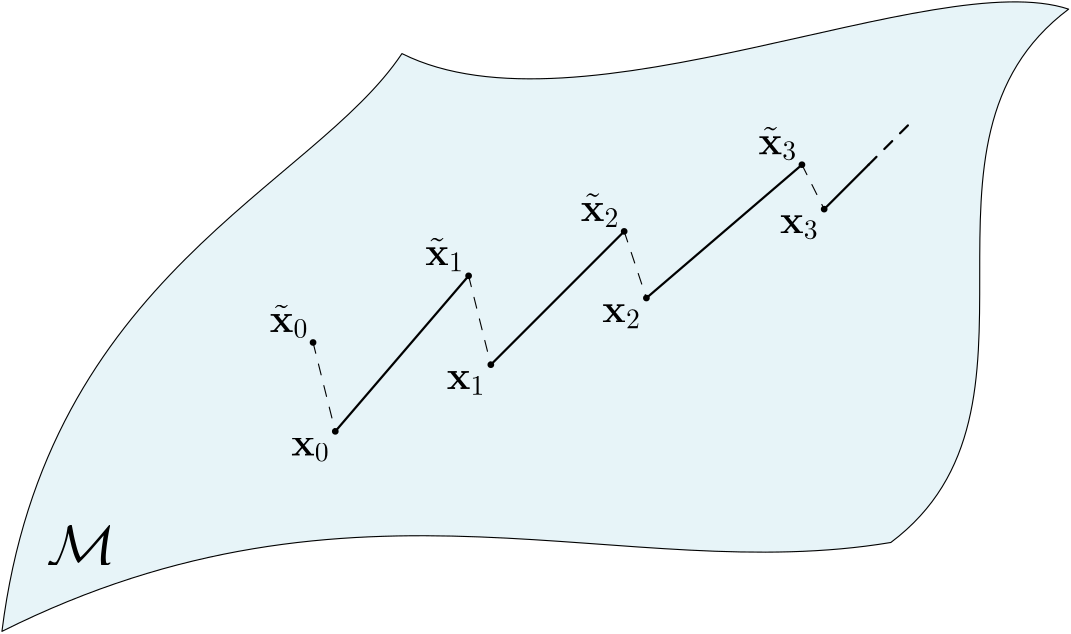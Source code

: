 <?xml version="1.0"?>
<!DOCTYPE ipe SYSTEM "ipe.dtd">
<ipe version="70218" creator="Ipe 7.2.29">
<info created="D:20240712094736" modified="D:20240712095333"/>
<ipestyle name="basic">
<symbol name="arrow/arc(spx)">
<path stroke="sym-stroke" fill="sym-stroke" pen="sym-pen">
0 0 m
-1 0.333 l
-1 -0.333 l
h
</path>
</symbol>
<symbol name="arrow/farc(spx)">
<path stroke="sym-stroke" fill="white" pen="sym-pen">
0 0 m
-1 0.333 l
-1 -0.333 l
h
</path>
</symbol>
<symbol name="arrow/ptarc(spx)">
<path stroke="sym-stroke" fill="sym-stroke" pen="sym-pen">
0 0 m
-1 0.333 l
-0.8 0 l
-1 -0.333 l
h
</path>
</symbol>
<symbol name="arrow/fptarc(spx)">
<path stroke="sym-stroke" fill="white" pen="sym-pen">
0 0 m
-1 0.333 l
-0.8 0 l
-1 -0.333 l
h
</path>
</symbol>
<symbol name="mark/circle(sx)" transformations="translations">
<path fill="sym-stroke">
0.6 0 0 0.6 0 0 e
0.4 0 0 0.4 0 0 e
</path>
</symbol>
<symbol name="mark/disk(sx)" transformations="translations">
<path fill="sym-stroke">
0.6 0 0 0.6 0 0 e
</path>
</symbol>
<symbol name="mark/fdisk(sfx)" transformations="translations">
<group>
<path fill="sym-fill">
0.5 0 0 0.5 0 0 e
</path>
<path fill="sym-stroke" fillrule="eofill">
0.6 0 0 0.6 0 0 e
0.4 0 0 0.4 0 0 e
</path>
</group>
</symbol>
<symbol name="mark/box(sx)" transformations="translations">
<path fill="sym-stroke" fillrule="eofill">
-0.6 -0.6 m
0.6 -0.6 l
0.6 0.6 l
-0.6 0.6 l
h
-0.4 -0.4 m
0.4 -0.4 l
0.4 0.4 l
-0.4 0.4 l
h
</path>
</symbol>
<symbol name="mark/square(sx)" transformations="translations">
<path fill="sym-stroke">
-0.6 -0.6 m
0.6 -0.6 l
0.6 0.6 l
-0.6 0.6 l
h
</path>
</symbol>
<symbol name="mark/fsquare(sfx)" transformations="translations">
<group>
<path fill="sym-fill">
-0.5 -0.5 m
0.5 -0.5 l
0.5 0.5 l
-0.5 0.5 l
h
</path>
<path fill="sym-stroke" fillrule="eofill">
-0.6 -0.6 m
0.6 -0.6 l
0.6 0.6 l
-0.6 0.6 l
h
-0.4 -0.4 m
0.4 -0.4 l
0.4 0.4 l
-0.4 0.4 l
h
</path>
</group>
</symbol>
<symbol name="mark/cross(sx)" transformations="translations">
<group>
<path fill="sym-stroke">
-0.43 -0.57 m
0.57 0.43 l
0.43 0.57 l
-0.57 -0.43 l
h
</path>
<path fill="sym-stroke">
-0.43 0.57 m
0.57 -0.43 l
0.43 -0.57 l
-0.57 0.43 l
h
</path>
</group>
</symbol>
<symbol name="arrow/fnormal(spx)">
<path stroke="sym-stroke" fill="white" pen="sym-pen">
0 0 m
-1 0.333 l
-1 -0.333 l
h
</path>
</symbol>
<symbol name="arrow/pointed(spx)">
<path stroke="sym-stroke" fill="sym-stroke" pen="sym-pen">
0 0 m
-1 0.333 l
-0.8 0 l
-1 -0.333 l
h
</path>
</symbol>
<symbol name="arrow/fpointed(spx)">
<path stroke="sym-stroke" fill="white" pen="sym-pen">
0 0 m
-1 0.333 l
-0.8 0 l
-1 -0.333 l
h
</path>
</symbol>
<symbol name="arrow/linear(spx)">
<path stroke="sym-stroke" pen="sym-pen">
-1 0.333 m
0 0 l
-1 -0.333 l
</path>
</symbol>
<symbol name="arrow/fdouble(spx)">
<path stroke="sym-stroke" fill="white" pen="sym-pen">
0 0 m
-1 0.333 l
-1 -0.333 l
h
-1 0 m
-2 0.333 l
-2 -0.333 l
h
</path>
</symbol>
<symbol name="arrow/double(spx)">
<path stroke="sym-stroke" fill="sym-stroke" pen="sym-pen">
0 0 m
-1 0.333 l
-1 -0.333 l
h
-1 0 m
-2 0.333 l
-2 -0.333 l
h
</path>
</symbol>
<symbol name="arrow/mid-normal(spx)">
<path stroke="sym-stroke" fill="sym-stroke" pen="sym-pen">
0.5 0 m
-0.5 0.333 l
-0.5 -0.333 l
h
</path>
</symbol>
<symbol name="arrow/mid-fnormal(spx)">
<path stroke="sym-stroke" fill="white" pen="sym-pen">
0.5 0 m
-0.5 0.333 l
-0.5 -0.333 l
h
</path>
</symbol>
<symbol name="arrow/mid-pointed(spx)">
<path stroke="sym-stroke" fill="sym-stroke" pen="sym-pen">
0.5 0 m
-0.5 0.333 l
-0.3 0 l
-0.5 -0.333 l
h
</path>
</symbol>
<symbol name="arrow/mid-fpointed(spx)">
<path stroke="sym-stroke" fill="white" pen="sym-pen">
0.5 0 m
-0.5 0.333 l
-0.3 0 l
-0.5 -0.333 l
h
</path>
</symbol>
<symbol name="arrow/mid-double(spx)">
<path stroke="sym-stroke" fill="sym-stroke" pen="sym-pen">
1 0 m
0 0.333 l
0 -0.333 l
h
0 0 m
-1 0.333 l
-1 -0.333 l
h
</path>
</symbol>
<symbol name="arrow/mid-fdouble(spx)">
<path stroke="sym-stroke" fill="white" pen="sym-pen">
1 0 m
0 0.333 l
0 -0.333 l
h
0 0 m
-1 0.333 l
-1 -0.333 l
h
</path>
</symbol>
<anglesize name="22.5 deg" value="22.5"/>
<anglesize name="30 deg" value="30"/>
<anglesize name="45 deg" value="45"/>
<anglesize name="60 deg" value="60"/>
<anglesize name="90 deg" value="90"/>
<arrowsize name="large" value="10"/>
<arrowsize name="small" value="5"/>
<arrowsize name="tiny" value="3"/>
<color name="blue" value="0 0 1"/>
<color name="brown" value="0.647 0.165 0.165"/>
<color name="darkblue" value="0 0 0.545"/>
<color name="darkcyan" value="0 0.545 0.545"/>
<color name="darkgray" value="0.663"/>
<color name="darkgreen" value="0 0.392 0"/>
<color name="darkmagenta" value="0.545 0 0.545"/>
<color name="darkorange" value="1 0.549 0"/>
<color name="darkred" value="0.545 0 0"/>
<color name="gold" value="1 0.843 0"/>
<color name="gray" value="0.745"/>
<color name="green" value="0 1 0"/>
<color name="lightblue" value="0.678 0.847 0.902"/>
<color name="lightcyan" value="0.878 1 1"/>
<color name="lightgray" value="0.827"/>
<color name="lightgreen" value="0.565 0.933 0.565"/>
<color name="lightyellow" value="1 1 0.878"/>
<color name="navy" value="0 0 0.502"/>
<color name="orange" value="1 0.647 0"/>
<color name="pink" value="1 0.753 0.796"/>
<color name="purple" value="0.627 0.125 0.941"/>
<color name="red" value="1 0 0"/>
<color name="seagreen" value="0.18 0.545 0.341"/>
<color name="turquoise" value="0.251 0.878 0.816"/>
<color name="violet" value="0.933 0.51 0.933"/>
<color name="yellow" value="1 1 0"/>
<dashstyle name="dash dot dotted" value="[4 2 1 2 1 2] 0"/>
<dashstyle name="dash dotted" value="[4 2 1 2] 0"/>
<dashstyle name="dashed" value="[4] 0"/>
<dashstyle name="dotted" value="[1 3] 0"/>
<gridsize name="10 pts (~3.5 mm)" value="10"/>
<gridsize name="14 pts (~5 mm)" value="14"/>
<gridsize name="16 pts (~6 mm)" value="16"/>
<gridsize name="20 pts (~7 mm)" value="20"/>
<gridsize name="28 pts (~10 mm)" value="28"/>
<gridsize name="32 pts (~12 mm)" value="32"/>
<gridsize name="4 pts" value="4"/>
<gridsize name="56 pts (~20 mm)" value="56"/>
<gridsize name="8 pts (~3 mm)" value="8"/>
<opacity name="10%" value="0.1"/>
<opacity name="30%" value="0.3"/>
<opacity name="50%" value="0.5"/>
<opacity name="75%" value="0.75"/>
<pen name="fat" value="1.2"/>
<pen name="heavier" value="0.8"/>
<pen name="ultrafat" value="2"/>
<symbolsize name="large" value="5"/>
<symbolsize name="small" value="2"/>
<symbolsize name="tiny" value="1.1"/>
<textsize name="Huge" value="\Huge"/>
<textsize name="LARGE" value="\LARGE"/>
<textsize name="Large" value="\Large"/>
<textsize name="footnote" value="\footnotesize"/>
<textsize name="huge" value="\huge"/>
<textsize name="large" value="\large"/>
<textsize name="script" value="\scriptsize"/>
<textsize name="small" value="\small"/>
<textsize name="tiny" value="\tiny"/>
<textstyle name="center" begin="\begin{center}" end="\end{center}"/>
<textstyle name="item" begin="\begin{itemize}\item{}" end="\end{itemize}"/>
<textstyle name="itemize" begin="\begin{itemize}" end="\end{itemize}"/>
<tiling name="falling" angle="-60" step="4" width="1"/>
<tiling name="rising" angle="30" step="4" width="1"/>
</ipestyle>
<page>
<layer name="alpha"/>
<view layers="alpha" active="alpha"/>
<path layer="alpha" matrix="1 0 0 1 -8 16" stroke="black" fill="lightblue" cap="1" opacity="30%" stroke-opacity="opaque">
128 320 m
256 384
352 336
448 352 c
512 400
448 496
512 544 c
464 560
336 496
272 528 c
240 480
144 448
128 320 c
h
</path>
<path matrix="1 0 0 1 24 24" stroke="black" fill="lightblue" pen="heavier" cap="1" opacity="30%" stroke-opacity="opaque">
216 384 m
264 440 l
</path>
<path stroke="black" fill="lightblue" pen="heavier" cap="1" opacity="30%" stroke-opacity="opaque">
296 432 m
344 480 l
</path>
<path stroke="black" fill="lightblue" pen="heavier" cap="1" opacity="30%" stroke-opacity="opaque">
352 456 m
408 504 l
</path>
<path stroke="black" fill="lightblue" dash="dashed" cap="1" opacity="30%" stroke-opacity="opaque">
288 464 m
296 432 l
</path>
<path stroke="black" fill="lightblue" dash="dashed" cap="1" opacity="30%" stroke-opacity="opaque">
344 480 m
352 456 l
</path>
<path matrix="1 0 0 1 -24 0" stroke="black" fill="lightblue" dash="dashed" cap="1" opacity="30%" stroke-opacity="opaque">
432 504 m
440 488 l
</path>
<path stroke="black" fill="lightblue" dash="dashed" cap="1" opacity="30%" stroke-opacity="opaque">
232 440 m
240 408 l
</path>
<use name="mark/disk(sx)" pos="240 408" size="small" stroke="black"/>
<use name="mark/disk(sx)" pos="232 440" size="small" stroke="black"/>
<use name="mark/disk(sx)" pos="288 464" size="small" stroke="black"/>
<use name="mark/disk(sx)" pos="296 432" size="small" stroke="black"/>
<use name="mark/disk(sx)" pos="344 480" size="small" stroke="black"/>
<use name="mark/disk(sx)" pos="352 456" size="small" stroke="black"/>
<use matrix="1 0 0 1 -24 0" name="mark/disk(sx)" pos="432 504" size="small" stroke="black"/>
<use matrix="1 0 0 1 -24 0" name="mark/disk(sx)" pos="440 488" size="small" stroke="black"/>
<text matrix="1 0 0 1 56.3974 91.7626" transformations="translations" pos="160 352" stroke="black" type="label" width="13.998" height="9.723" depth="2.15" valign="baseline" size="Large" style="math">\tilde{\mathbf{x}}_{0}</text>
<text matrix="1 0 0 1 112.397 115.763" transformations="translations" pos="160 352" stroke="black" type="label" width="13.998" height="9.723" depth="2.15" valign="baseline" size="Large" style="math">\tilde{\mathbf{x}}_{1}</text>
<text matrix="1 0 0 1 168.397 131.763" transformations="translations" pos="160 352" stroke="black" type="label" width="13.998" height="9.723" depth="2.15" valign="baseline" size="Large" style="math">\tilde{\mathbf{x}}_{2}</text>
<text matrix="1 0 0 1 232.397 155.763" transformations="translations" pos="160 352" stroke="black" type="label" width="13.998" height="9.723" depth="2.15" valign="baseline" size="Large" style="math">\tilde{\mathbf{x}}_{3}</text>
<text matrix="1 0 0 1 64.1192 47.2949" transformations="translations" pos="160 352" stroke="black" type="label" width="13.998" height="6.378" depth="2.15" valign="baseline" size="Large" style="math">\mathbf{x}_{0}</text>
<text matrix="1 0 0 1 120.119 71.2949" transformations="translations" pos="160 352" stroke="black" type="label" width="13.998" height="6.378" depth="2.15" valign="baseline" size="Large" style="math">\mathbf{x}_{1}</text>
<text matrix="1 0 0 1 176.119 95.2949" transformations="translations" pos="160 352" stroke="black" type="label" width="13.998" height="6.378" depth="2.15" valign="baseline" size="Large" style="math">\mathbf{x}_{2}</text>
<text matrix="1 0 0 1 240.119 127.295" transformations="translations" pos="160 352" stroke="black" type="label" width="13.998" height="6.378" depth="2.15" valign="baseline" size="Large" style="math">\mathbf{x}_{3}</text>
<path stroke="black" fill="lightblue" pen="heavier" cap="1" opacity="30%" stroke-opacity="opaque">
416 488 m
432 504 l
</path>
<path stroke="black" fill="lightblue" dash="dashed" pen="heavier" cap="1" opacity="30%" stroke-opacity="opaque">
432 504 m
448 520 l
</path>
<text matrix="1 0 0 1 -24 8" transformations="translations" pos="160 352" stroke="black" type="label" width="24.814" height="14.119" depth="0" valign="baseline" size="huge" style="math">\mathcal{M}</text>
</page>
</ipe>
